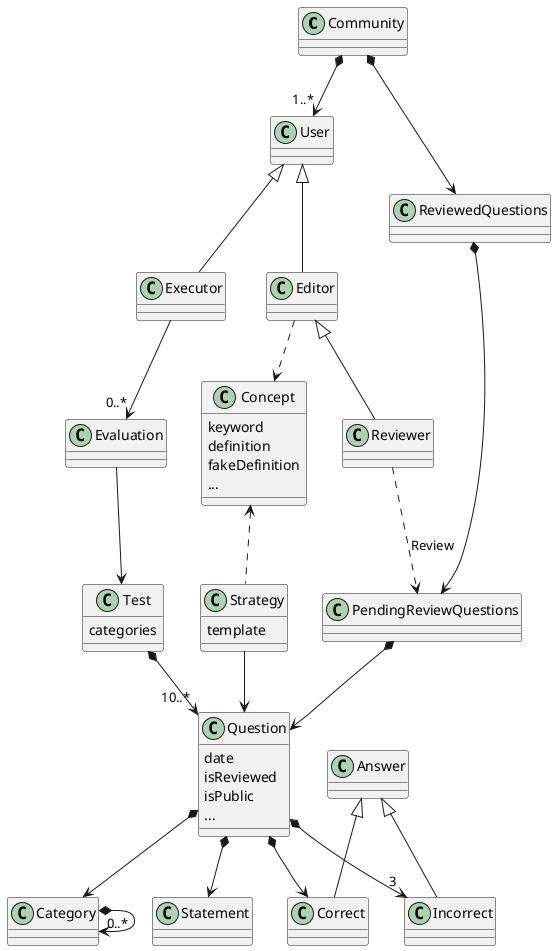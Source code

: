 @startuml OpoTestDomain

class Community

class User

class Reviewer

class Editor 

class Executor

class Evaluation

class Category 

class Test {
    categories
}

class PendingReviewQuestions

class ReviewedQuestions

class Concept {
    keyword
    definition
    fakeDefinition
    ...
}

class Strategy {
    template
}

class Question {
    date
    isReviewed
    isPublic
    ...
}

class Statement

class Answer 

class Correct

Class Incorrect

Community *--> "1..*" User
Community *--> ReviewedQuestions


User <|-- Editor
Editor <|--  Reviewer
User <|-- Executor

PendingReviewQuestions *--> Question
ReviewedQuestions *--> PendingReviewQuestions

Executor --> "0..*" Evaluation
Evaluation --> Test

Editor ..> Concept
Concept <.. Strategy
Strategy --> Question
Reviewer ..> PendingReviewQuestions : Review

Test *--> "10..*" Question
Question *-->   Statement
Question *--> "3" Incorrect
Question *-->   Correct
Answer <|-- Correct
Answer <|-- Incorrect

Question *--> Category
Category *-->"0..*" Category







